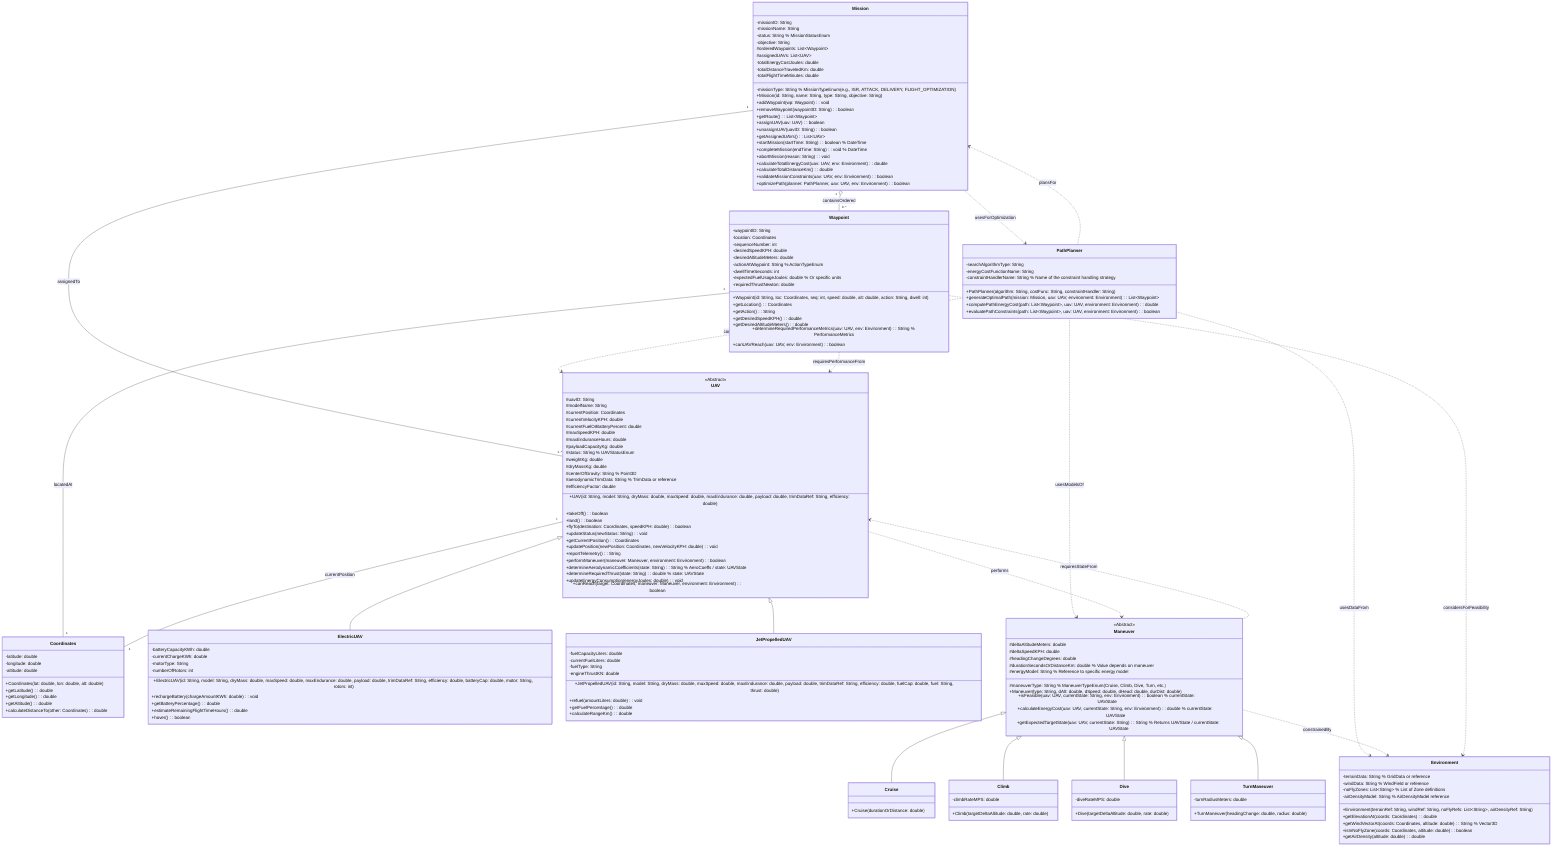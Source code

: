 classDiagram
    direction TD

    %% Helper Enums and Types (Conceptual - not directly drawn in Mermaid unless they are classes)
    %% UAVStatusEnum, MissionTypeEnum, MissionStatusEnum, ActionTypeEnum, ManeuverTypeEnum
    %% Point3D, TrimData, AeroCoeffs, UAVState, GridData, WindField, Zone, AirDensityModel, Vector3D, PerformanceMetrics

    class Coordinates {
        -latitude: double
        -longitude: double
        -altitude: double
        +Coordinates(lat: double, lon: double, alt: double)
        +getLatitude(): double
        +getLongitude(): double
        +getAltitude(): double
        +calculateDistanceTo(other: Coordinates): double
    }

    class UAV {
        <<Abstract>>
        #uavID: String
        #modelName: String
        #currentPosition: Coordinates
        #currentVelocityKPH: double
        #currentFuelOrBatteryPercent: double
        #maxSpeedKPH: double
        #maxEnduranceHours: double
        #payloadCapacityKg: double
        #status: String  % UAVStatusEnum
        #weightKg: double
        #dryMassKg: double
        #centerOfGravity: String % Point3D
        #aerodynamicTrimData: String % TrimData or reference
        #efficiencyFactor: double
        +UAV(id: String, model: String, dryMass: double, maxSpeed: double, maxEndurance: double, payload: double, trimDataRef: String, efficiency: double)
        +takeOff(): boolean
        +land(): boolean
        +flyTo(destination: Coordinates, speedKPH: double): boolean
        +updateStatus(newStatus: String): void
        +getCurrentPosition(): Coordinates
        +updatePosition(newPosition: Coordinates, newVelocityKPH: double): void
        +reportTelemetry(): String
        +performManeuver(maneuver: Maneuver, environment: Environment): boolean
        +determineAerodynamicCoefficients(state: String): String % AeroCoeffs / state: UAVState
        +determineRequiredThrust(state: String): double % state: UAVState
        +updateEnergyConsumption(energyJoules: double): void
        +canReach(target: Coordinates, maneuver: Maneuver, environment: Environment): boolean
    }

    class ElectricUAV {
        -batteryCapacityKWh: double
        -currentChargeKWh: double
        -motorType: String
        -numberOfRotors: int
        +ElectricUAV(id: String, model: String, dryMass: double, maxSpeed: double, maxEndurance: double, payload: double, trimDataRef: String, efficiency: double, batteryCap: double, motor: String, rotors: int)
        +rechargeBattery(chargeAmountKWh: double): void
        +getBatteryPercentage(): double
        +estimateRemainingFlightTimeHours(): double
        +hover(): boolean
    }

    class JetPropelledUAV {
        -fuelCapacityLiters: double
        -currentFuelLiters: double
        -fuelType: String
        -engineThrustKN: double
        +JetPropelledUAV(id: String, model: String, dryMass: double, maxSpeed: double, maxEndurance: double, payload: double, trimDataRef: String, efficiency: double, fuelCap: double, fuel: String, thrust: double)
        +refuel(amountLiters: double): void
        +getFuelPercentage(): double
        +calculateRangeKm(): double
    }

    class Waypoint {
        -waypointID: String
        -location: Coordinates
        -sequenceNumber: int
        -desiredSpeedKPH: double
        -desiredAltitudeMeters: double
        -actionAtWaypoint: String % ActionTypeEnum
        -dwellTimeSeconds: int
        -expectedFuelUsageJoules: double % Or specific units
        -requiredThrustNewton: double
        +Waypoint(id: String, loc: Coordinates, seq: int, speed: double, alt: double, action: String, dwell: int)
        +getLocation(): Coordinates
        +getAction(): String
        +getDesiredSpeedKPH(): double
        +getDesiredAltitudeMeters(): double
        +determineRequiredPerformanceMetrics(uav: UAV, env: Environment): String % PerformanceMetrics
        +canUAVReach(uav: UAV, env: Environment): boolean
    }

    class Mission {
        -missionID: String
        -missionName: String
        -missionType: String % MissionTypeEnum (e.g., ISR, ATTACK, DELIVERY, FLIGHT_OPTIMIZATION)
        -status: String % MissionStatusEnum
        -objective: String
        #orderedWaypoints: List~Waypoint~
        #assignedUAVs: List~UAV~
        -totalEnergyCostJoules: double
        -totalDistanceTraveledKm: double
        -totalFlightTimeMinutes: double
        +Mission(id: String, name: String, type: String, objective: String)
        +addWaypoint(wp: Waypoint): void
        +removeWaypoint(waypointID: String): boolean
        +getRoute(): List~Waypoint~
        +assignUAV(uav: UAV): boolean
        +unassignUAV(uavID: String): boolean
        +getAssignedUAVs(): List~UAV~
        +startMission(startTime: String): boolean % DateTime
        +completeMission(endTime: String): void % DateTime
        +abortMission(reason: String): void
        +calculateTotalEnergyCost(uav: UAV, env: Environment): double
        +calculateTotalDistanceKm(): double
        +validateMissionConstraints(uav: UAV, env: Environment): boolean
        +optimizePath(planner: PathPlanner, uav: UAV, env: Environment): boolean
    }

    class Maneuver {
        <<Abstract>>
        #maneuverType: String % ManeuverTypeEnum (Cruise, Climb, Dive, Turn, etc.)
        #deltaAltitudeMeters: double
        #deltaSpeedKPH: double
        #headingChangeDegrees: double
        #durationSecondsOrDistanceKm: double % Value depends on maneuver
        #energyModel: String % Reference to specific energy model
        +Maneuver(type: String, dAlt: double, dSpeed: double, dHead: double, durDist: double)
        +isFeasible(uav: UAV, currentState: String, env: Environment): boolean % currentState: UAVState
        +calculateEnergyCost(uav: UAV, currentState: String, env: Environment): double % currentState: UAVState
        +getExpectedTargetState(uav: UAV, currentState: String): String % Returns UAVState / currentState: UAVState
    }

    class Cruise {
        +Cruise(durationOrDistance: double)
    }
    class Climb {
        -climbRateMPS: double
        +Climb(targetDeltaAltitude: double, rate: double)
    }
    class Dive {
        -diveRateMPS: double
        +Dive(targetDeltaAltitude: double, rate: double)
    }
    class TurnManeuver {
        -turnRadiusMeters: double
        +TurnManeuver(headingChange: double, radius: double)
    }

    class Environment {
        -terrainData: String % GridData or reference
        -windData: String % WindField or reference
        -noFlyZones: List~String~ % List of Zone definitions
        -airDensityModel: String % AirDensityModel reference
        +Environment(terrainRef: String, windRef: String, noFlyRefs: List~String~, airDensityRef: String)
        +getElevationAt(coords: Coordinates): double
        +getWindVectorAt(coords: Coordinates, altitude: double): String % Vector3D
        +isInNoFlyZone(coords: Coordinates, altitude: double): boolean
        +getAirDensity(altitude: double): double
    }

    class PathPlanner {
        -searchAlgorithmType: String
        -energyCostFunctionName: String
        -constraintHandlerName: String % Name of the constraint handling strategy
        +PathPlanner(algorithm: String, costFunc: String, constraintHandler: String)
        +generateOptimalPath(mission: Mission, uav: UAV, environment: Environment): List~Waypoint~
        +computePathEnergyCost(path: List~Waypoint~, uav: UAV, environment: Environment): double
        +evaluatePathConstraints(path: List~Waypoint~, uav: UAV, environment: Environment): boolean
    }

    %% Relationships
    UAV <|-- ElectricUAV
    UAV <|-- JetPropelledUAV

    Maneuver <|-- Cruise
    Maneuver <|-- Climb
    Maneuver <|-- Dive
    Maneuver <|-- TurnManeuver
    %% More Maneuver specializations can be added here

    Mission "1" o-- "0..*" Waypoint : containsOrdered
    Mission "1" -- "1..*" UAV : assignedTo

    Waypoint "1" -- "1" Coordinates : locatedAt
    UAV "1" -- "1" Coordinates : currentPosition

    %% Dependencies (shown with ..>)
    PathPlanner ..> Mission : plansFor
    PathPlanner ..> UAV : considersCapabilitiesOf
    PathPlanner ..> Environment : usesDataFrom
    PathPlanner ..> Maneuver : usesModelsOf

    UAV ..> Maneuver : performs
    Maneuver ..> UAV : requiresStateFrom
    Maneuver ..> Environment : constrainedBy

    Mission ..> PathPlanner : usesForOptimization
    Waypoint ..> UAV : requiresPerformanceFrom
    Waypoint ..> Environment : considersForFeasibility